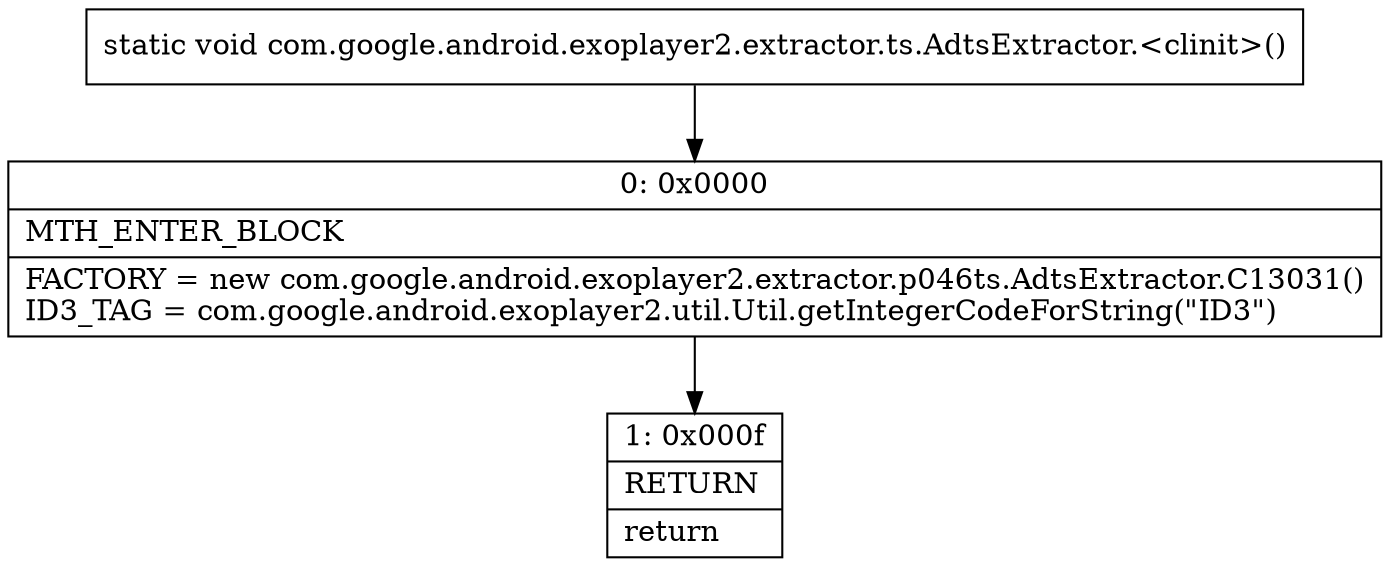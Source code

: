 digraph "CFG forcom.google.android.exoplayer2.extractor.ts.AdtsExtractor.\<clinit\>()V" {
Node_0 [shape=record,label="{0\:\ 0x0000|MTH_ENTER_BLOCK\l|FACTORY = new com.google.android.exoplayer2.extractor.p046ts.AdtsExtractor.C13031()\lID3_TAG = com.google.android.exoplayer2.util.Util.getIntegerCodeForString(\"ID3\")\l}"];
Node_1 [shape=record,label="{1\:\ 0x000f|RETURN\l|return\l}"];
MethodNode[shape=record,label="{static void com.google.android.exoplayer2.extractor.ts.AdtsExtractor.\<clinit\>() }"];
MethodNode -> Node_0;
Node_0 -> Node_1;
}

